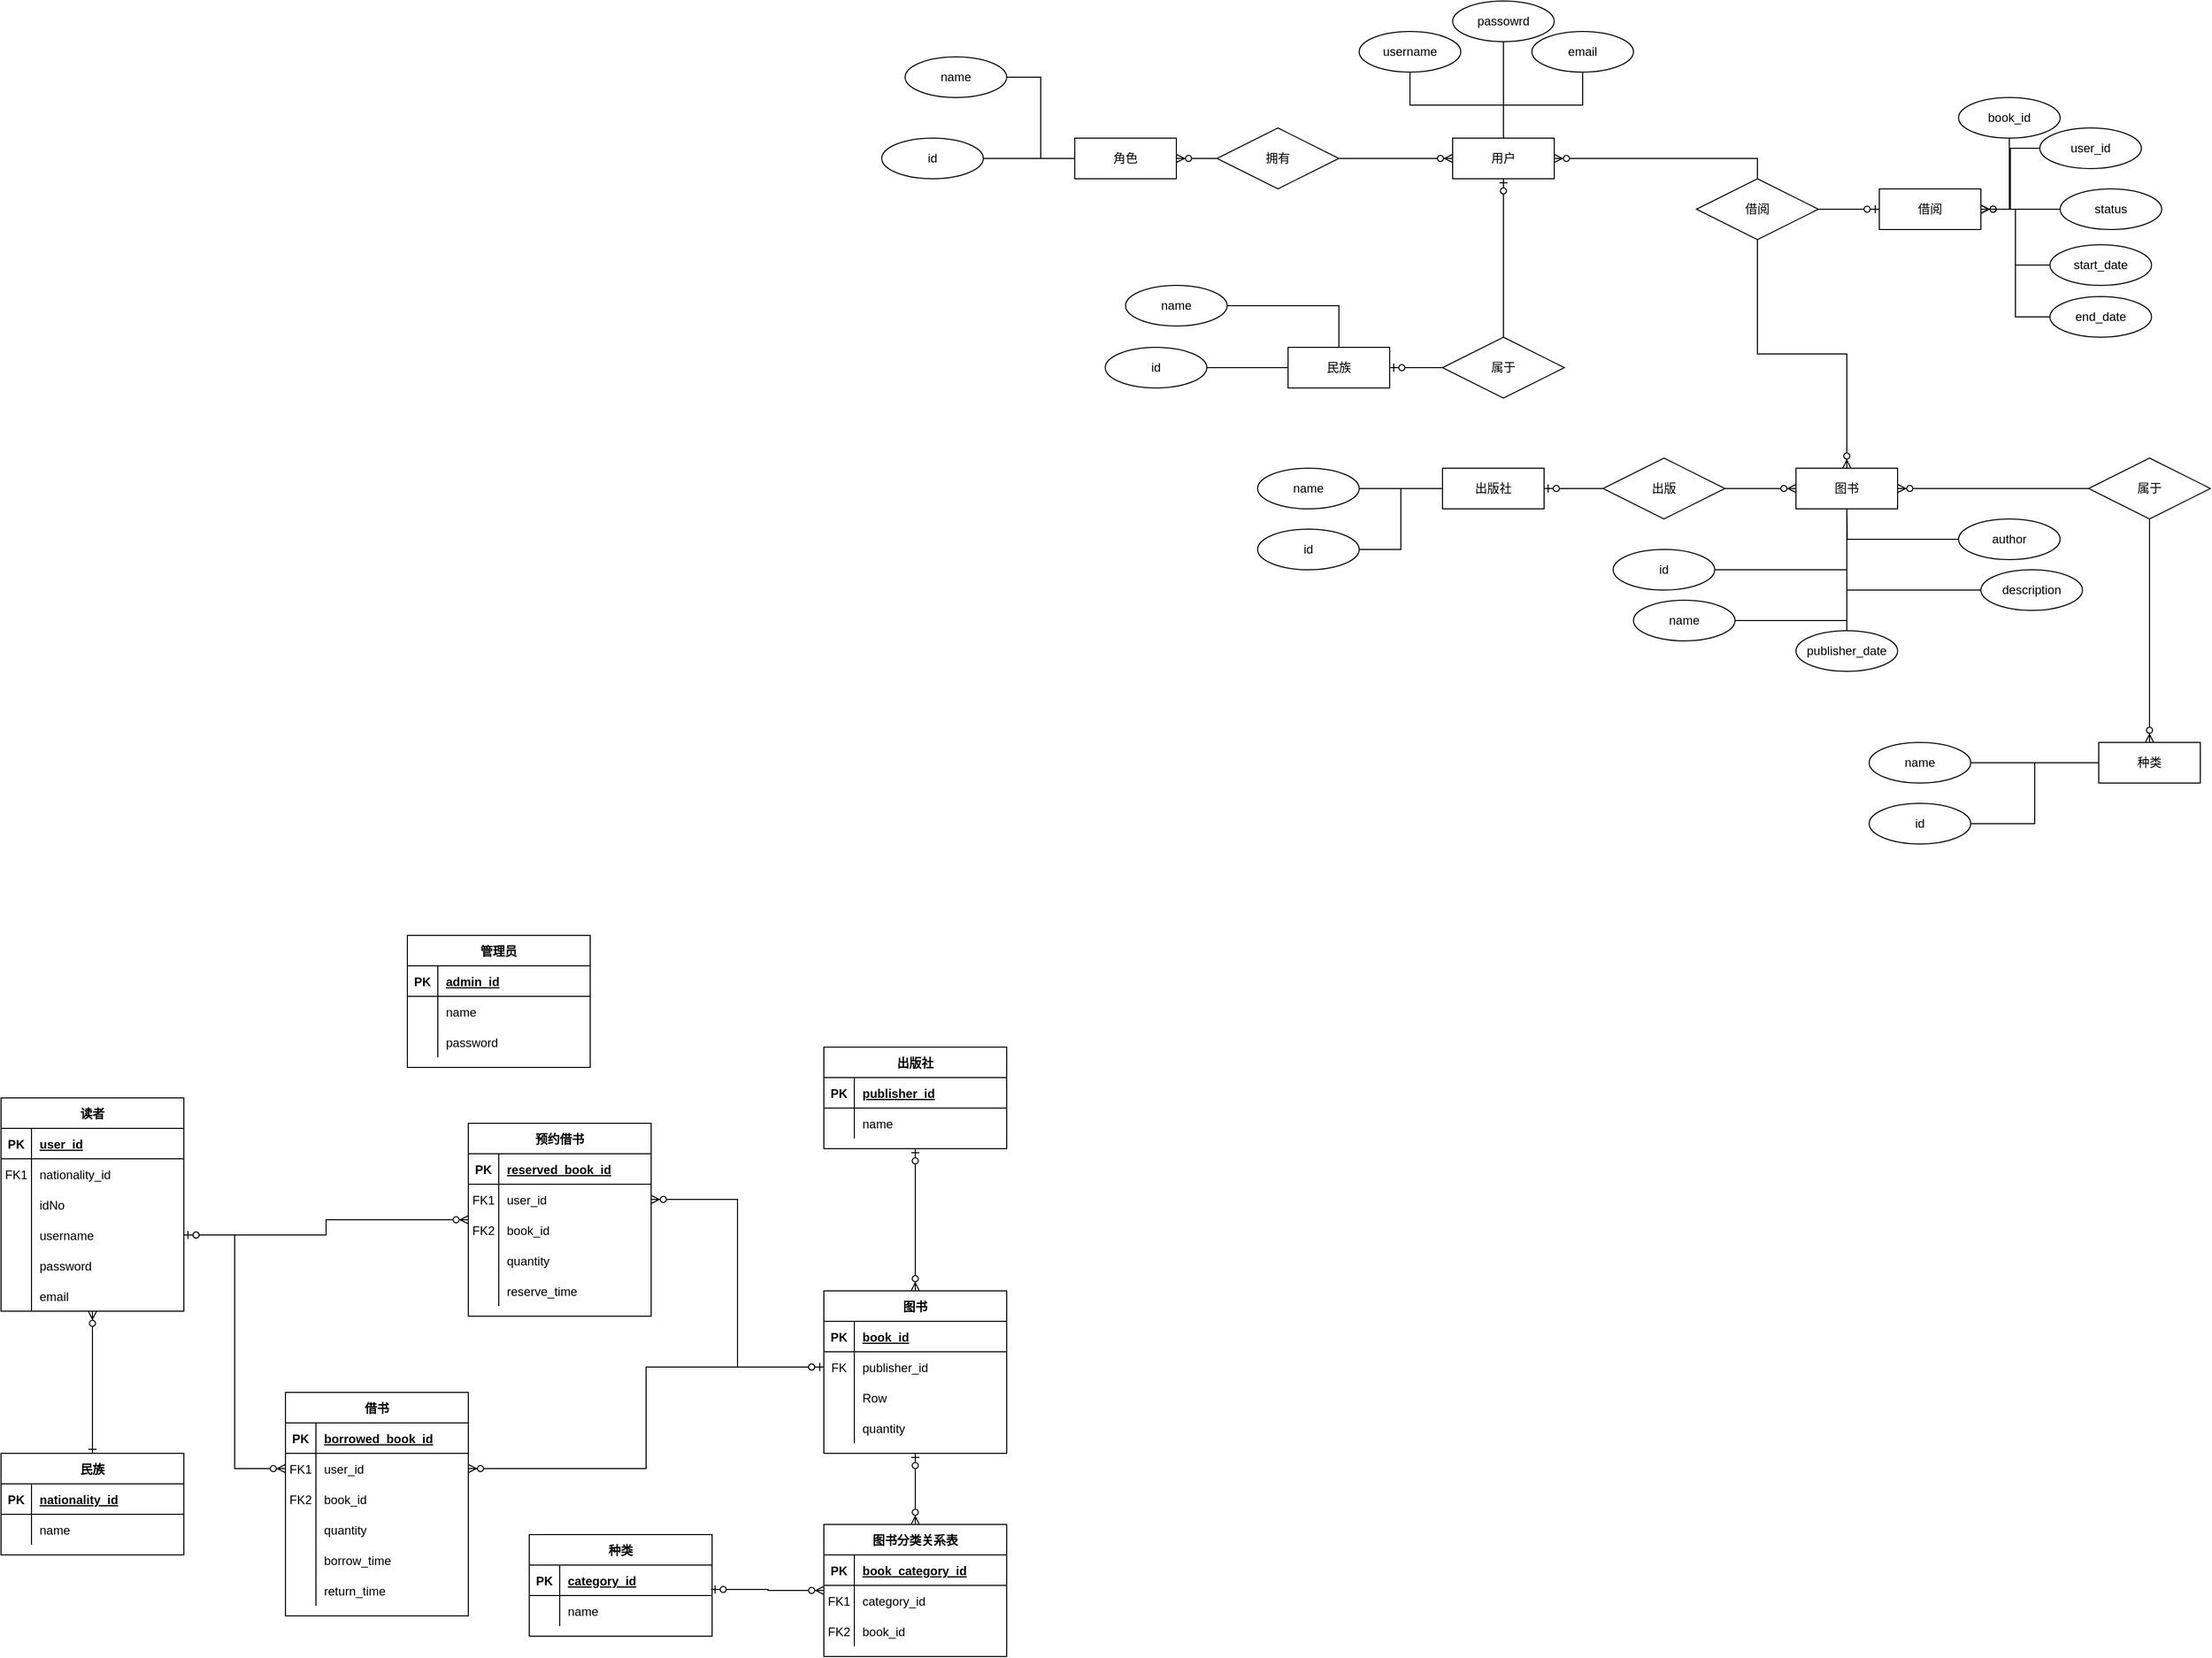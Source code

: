 <mxfile version="14.9.3" type="github"><diagram id="BUFYSSrHJ3DMUk3EVQ-w" name="Page-1"><mxGraphModel dx="660" dy="831" grid="1" gridSize="10" guides="1" tooltips="1" connect="1" arrows="1" fold="1" page="1" pageScale="1" pageWidth="827" pageHeight="1169" math="0" shadow="0"><root><mxCell id="0"/><mxCell id="1" parent="0"/><mxCell id="uN6GxeexvsDML4PrS3mx-37" value="图书" style="whiteSpace=wrap;html=1;align=center;" parent="1" vertex="1"><mxGeometry x="3340" y="1140" width="100" height="40" as="geometry"/></mxCell><mxCell id="uN6GxeexvsDML4PrS3mx-38" style="edgeStyle=orthogonalEdgeStyle;rounded=0;orthogonalLoop=1;jettySize=auto;html=1;entryX=1;entryY=0.5;entryDx=0;entryDy=0;startArrow=none;startFill=0;endArrow=ERzeroToMany;endFill=1;" parent="1" source="uN6GxeexvsDML4PrS3mx-46" target="uN6GxeexvsDML4PrS3mx-37" edge="1"><mxGeometry relative="1" as="geometry"/></mxCell><mxCell id="uN6GxeexvsDML4PrS3mx-39" value="种类" style="whiteSpace=wrap;html=1;align=center;" parent="1" vertex="1"><mxGeometry x="3638" y="1410" width="100" height="40" as="geometry"/></mxCell><mxCell id="uN6GxeexvsDML4PrS3mx-45" style="edgeStyle=orthogonalEdgeStyle;rounded=0;orthogonalLoop=1;jettySize=auto;html=1;startArrow=none;startFill=0;endArrow=ERzeroToMany;endFill=1;" parent="1" source="uN6GxeexvsDML4PrS3mx-46" target="uN6GxeexvsDML4PrS3mx-39" edge="1"><mxGeometry relative="1" as="geometry"/></mxCell><mxCell id="uN6GxeexvsDML4PrS3mx-46" value="属于" style="shape=rhombus;perimeter=rhombusPerimeter;whiteSpace=wrap;html=1;align=center;" parent="1" vertex="1"><mxGeometry x="3628" y="1130" width="120" height="60" as="geometry"/></mxCell><mxCell id="uN6GxeexvsDML4PrS3mx-47" value="管理员" style="shape=table;startSize=30;container=1;collapsible=1;childLayout=tableLayout;fixedRows=1;rowLines=0;fontStyle=1;align=center;resizeLast=1;" parent="1" vertex="1"><mxGeometry x="1973" y="1600" width="180" height="130" as="geometry"/></mxCell><mxCell id="uN6GxeexvsDML4PrS3mx-48" value="" style="shape=partialRectangle;collapsible=0;dropTarget=0;pointerEvents=0;fillColor=none;top=0;left=0;bottom=1;right=0;points=[[0,0.5],[1,0.5]];portConstraint=eastwest;" parent="uN6GxeexvsDML4PrS3mx-47" vertex="1"><mxGeometry y="30" width="180" height="30" as="geometry"/></mxCell><mxCell id="uN6GxeexvsDML4PrS3mx-49" value="PK" style="shape=partialRectangle;connectable=0;fillColor=none;top=0;left=0;bottom=0;right=0;fontStyle=1;overflow=hidden;" parent="uN6GxeexvsDML4PrS3mx-48" vertex="1"><mxGeometry width="30" height="30" as="geometry"/></mxCell><mxCell id="uN6GxeexvsDML4PrS3mx-50" value="admin_id" style="shape=partialRectangle;connectable=0;fillColor=none;top=0;left=0;bottom=0;right=0;align=left;spacingLeft=6;fontStyle=5;overflow=hidden;" parent="uN6GxeexvsDML4PrS3mx-48" vertex="1"><mxGeometry x="30" width="150" height="30" as="geometry"/></mxCell><mxCell id="uN6GxeexvsDML4PrS3mx-51" value="" style="shape=partialRectangle;collapsible=0;dropTarget=0;pointerEvents=0;fillColor=none;top=0;left=0;bottom=0;right=0;points=[[0,0.5],[1,0.5]];portConstraint=eastwest;" parent="uN6GxeexvsDML4PrS3mx-47" vertex="1"><mxGeometry y="60" width="180" height="30" as="geometry"/></mxCell><mxCell id="uN6GxeexvsDML4PrS3mx-52" value="" style="shape=partialRectangle;connectable=0;fillColor=none;top=0;left=0;bottom=0;right=0;editable=1;overflow=hidden;" parent="uN6GxeexvsDML4PrS3mx-51" vertex="1"><mxGeometry width="30" height="30" as="geometry"/></mxCell><mxCell id="uN6GxeexvsDML4PrS3mx-53" value="name" style="shape=partialRectangle;connectable=0;fillColor=none;top=0;left=0;bottom=0;right=0;align=left;spacingLeft=6;overflow=hidden;" parent="uN6GxeexvsDML4PrS3mx-51" vertex="1"><mxGeometry x="30" width="150" height="30" as="geometry"/></mxCell><mxCell id="uN6GxeexvsDML4PrS3mx-54" value="" style="shape=partialRectangle;collapsible=0;dropTarget=0;pointerEvents=0;fillColor=none;top=0;left=0;bottom=0;right=0;points=[[0,0.5],[1,0.5]];portConstraint=eastwest;" parent="uN6GxeexvsDML4PrS3mx-47" vertex="1"><mxGeometry y="90" width="180" height="30" as="geometry"/></mxCell><mxCell id="uN6GxeexvsDML4PrS3mx-55" value="" style="shape=partialRectangle;connectable=0;fillColor=none;top=0;left=0;bottom=0;right=0;editable=1;overflow=hidden;" parent="uN6GxeexvsDML4PrS3mx-54" vertex="1"><mxGeometry width="30" height="30" as="geometry"/></mxCell><mxCell id="uN6GxeexvsDML4PrS3mx-56" value="password" style="shape=partialRectangle;connectable=0;fillColor=none;top=0;left=0;bottom=0;right=0;align=left;spacingLeft=6;overflow=hidden;" parent="uN6GxeexvsDML4PrS3mx-54" vertex="1"><mxGeometry x="30" width="150" height="30" as="geometry"/></mxCell><mxCell id="uN6GxeexvsDML4PrS3mx-57" style="edgeStyle=orthogonalEdgeStyle;rounded=0;orthogonalLoop=1;jettySize=auto;html=1;startArrow=ERzeroToOne;startFill=1;endArrow=ERzeroToMany;endFill=1;" parent="1" source="uN6GxeexvsDML4PrS3mx-58" target="uN6GxeexvsDML4PrS3mx-107" edge="1"><mxGeometry relative="1" as="geometry"/></mxCell><mxCell id="uN6GxeexvsDML4PrS3mx-58" value="图书" style="shape=table;startSize=30;container=1;collapsible=1;childLayout=tableLayout;fixedRows=1;rowLines=0;fontStyle=1;align=center;resizeLast=1;" parent="1" vertex="1"><mxGeometry x="2383" y="1950" width="180" height="160" as="geometry"/></mxCell><mxCell id="uN6GxeexvsDML4PrS3mx-59" value="" style="shape=partialRectangle;collapsible=0;dropTarget=0;pointerEvents=0;fillColor=none;top=0;left=0;bottom=1;right=0;points=[[0,0.5],[1,0.5]];portConstraint=eastwest;" parent="uN6GxeexvsDML4PrS3mx-58" vertex="1"><mxGeometry y="30" width="180" height="30" as="geometry"/></mxCell><mxCell id="uN6GxeexvsDML4PrS3mx-60" value="PK" style="shape=partialRectangle;connectable=0;fillColor=none;top=0;left=0;bottom=0;right=0;fontStyle=1;overflow=hidden;" parent="uN6GxeexvsDML4PrS3mx-59" vertex="1"><mxGeometry width="30" height="30" as="geometry"/></mxCell><mxCell id="uN6GxeexvsDML4PrS3mx-61" value="book_id" style="shape=partialRectangle;connectable=0;fillColor=none;top=0;left=0;bottom=0;right=0;align=left;spacingLeft=6;fontStyle=5;overflow=hidden;" parent="uN6GxeexvsDML4PrS3mx-59" vertex="1"><mxGeometry x="30" width="150" height="30" as="geometry"/></mxCell><mxCell id="uN6GxeexvsDML4PrS3mx-62" value="" style="shape=partialRectangle;collapsible=0;dropTarget=0;pointerEvents=0;fillColor=none;top=0;left=0;bottom=0;right=0;points=[[0,0.5],[1,0.5]];portConstraint=eastwest;" parent="uN6GxeexvsDML4PrS3mx-58" vertex="1"><mxGeometry y="60" width="180" height="30" as="geometry"/></mxCell><mxCell id="uN6GxeexvsDML4PrS3mx-63" value="FK" style="shape=partialRectangle;connectable=0;fillColor=none;top=0;left=0;bottom=0;right=0;editable=1;overflow=hidden;" parent="uN6GxeexvsDML4PrS3mx-62" vertex="1"><mxGeometry width="30" height="30" as="geometry"/></mxCell><mxCell id="uN6GxeexvsDML4PrS3mx-64" value="publisher_id" style="shape=partialRectangle;connectable=0;fillColor=none;top=0;left=0;bottom=0;right=0;align=left;spacingLeft=6;overflow=hidden;" parent="uN6GxeexvsDML4PrS3mx-62" vertex="1"><mxGeometry x="30" width="150" height="30" as="geometry"/></mxCell><mxCell id="uN6GxeexvsDML4PrS3mx-65" value="" style="shape=partialRectangle;collapsible=0;dropTarget=0;pointerEvents=0;fillColor=none;top=0;left=0;bottom=0;right=0;points=[[0,0.5],[1,0.5]];portConstraint=eastwest;" parent="uN6GxeexvsDML4PrS3mx-58" vertex="1"><mxGeometry y="90" width="180" height="30" as="geometry"/></mxCell><mxCell id="uN6GxeexvsDML4PrS3mx-66" value="" style="shape=partialRectangle;connectable=0;fillColor=none;top=0;left=0;bottom=0;right=0;editable=1;overflow=hidden;" parent="uN6GxeexvsDML4PrS3mx-65" vertex="1"><mxGeometry width="30" height="30" as="geometry"/></mxCell><mxCell id="uN6GxeexvsDML4PrS3mx-67" value="Row" style="shape=partialRectangle;connectable=0;fillColor=none;top=0;left=0;bottom=0;right=0;align=left;spacingLeft=6;overflow=hidden;" parent="uN6GxeexvsDML4PrS3mx-65" vertex="1"><mxGeometry x="30" width="150" height="30" as="geometry"/></mxCell><mxCell id="uN6GxeexvsDML4PrS3mx-68" value="" style="shape=partialRectangle;collapsible=0;dropTarget=0;pointerEvents=0;fillColor=none;top=0;left=0;bottom=0;right=0;points=[[0,0.5],[1,0.5]];portConstraint=eastwest;" parent="uN6GxeexvsDML4PrS3mx-58" vertex="1"><mxGeometry y="120" width="180" height="30" as="geometry"/></mxCell><mxCell id="uN6GxeexvsDML4PrS3mx-69" value="" style="shape=partialRectangle;connectable=0;fillColor=none;top=0;left=0;bottom=0;right=0;editable=1;overflow=hidden;" parent="uN6GxeexvsDML4PrS3mx-68" vertex="1"><mxGeometry width="30" height="30" as="geometry"/></mxCell><mxCell id="uN6GxeexvsDML4PrS3mx-70" value="quantity" style="shape=partialRectangle;connectable=0;fillColor=none;top=0;left=0;bottom=0;right=0;align=left;spacingLeft=6;overflow=hidden;" parent="uN6GxeexvsDML4PrS3mx-68" vertex="1"><mxGeometry x="30" width="150" height="30" as="geometry"/></mxCell><mxCell id="uN6GxeexvsDML4PrS3mx-71" value="种类" style="shape=table;startSize=30;container=1;collapsible=1;childLayout=tableLayout;fixedRows=1;rowLines=0;fontStyle=1;align=center;resizeLast=1;" parent="1" vertex="1"><mxGeometry x="2093" y="2190" width="180" height="100" as="geometry"/></mxCell><mxCell id="uN6GxeexvsDML4PrS3mx-72" value="" style="shape=partialRectangle;collapsible=0;dropTarget=0;pointerEvents=0;fillColor=none;top=0;left=0;bottom=1;right=0;points=[[0,0.5],[1,0.5]];portConstraint=eastwest;" parent="uN6GxeexvsDML4PrS3mx-71" vertex="1"><mxGeometry y="30" width="180" height="30" as="geometry"/></mxCell><mxCell id="uN6GxeexvsDML4PrS3mx-73" value="PK" style="shape=partialRectangle;connectable=0;fillColor=none;top=0;left=0;bottom=0;right=0;fontStyle=1;overflow=hidden;" parent="uN6GxeexvsDML4PrS3mx-72" vertex="1"><mxGeometry width="30" height="30" as="geometry"/></mxCell><mxCell id="uN6GxeexvsDML4PrS3mx-74" value="category_id" style="shape=partialRectangle;connectable=0;fillColor=none;top=0;left=0;bottom=0;right=0;align=left;spacingLeft=6;fontStyle=5;overflow=hidden;" parent="uN6GxeexvsDML4PrS3mx-72" vertex="1"><mxGeometry x="30" width="150" height="30" as="geometry"/></mxCell><mxCell id="uN6GxeexvsDML4PrS3mx-75" value="" style="shape=partialRectangle;collapsible=0;dropTarget=0;pointerEvents=0;fillColor=none;top=0;left=0;bottom=0;right=0;points=[[0,0.5],[1,0.5]];portConstraint=eastwest;" parent="uN6GxeexvsDML4PrS3mx-71" vertex="1"><mxGeometry y="60" width="180" height="30" as="geometry"/></mxCell><mxCell id="uN6GxeexvsDML4PrS3mx-76" value="" style="shape=partialRectangle;connectable=0;fillColor=none;top=0;left=0;bottom=0;right=0;editable=1;overflow=hidden;" parent="uN6GxeexvsDML4PrS3mx-75" vertex="1"><mxGeometry width="30" height="30" as="geometry"/></mxCell><mxCell id="uN6GxeexvsDML4PrS3mx-77" value="name" style="shape=partialRectangle;connectable=0;fillColor=none;top=0;left=0;bottom=0;right=0;align=left;spacingLeft=6;overflow=hidden;" parent="uN6GxeexvsDML4PrS3mx-75" vertex="1"><mxGeometry x="30" width="150" height="30" as="geometry"/></mxCell><mxCell id="uN6GxeexvsDML4PrS3mx-78" value="民族" style="shape=table;startSize=30;container=1;collapsible=1;childLayout=tableLayout;fixedRows=1;rowLines=0;fontStyle=1;align=center;resizeLast=1;" parent="1" vertex="1"><mxGeometry x="1573" y="2110" width="180" height="100" as="geometry"/></mxCell><mxCell id="uN6GxeexvsDML4PrS3mx-79" value="" style="shape=partialRectangle;collapsible=0;dropTarget=0;pointerEvents=0;fillColor=none;top=0;left=0;bottom=1;right=0;points=[[0,0.5],[1,0.5]];portConstraint=eastwest;" parent="uN6GxeexvsDML4PrS3mx-78" vertex="1"><mxGeometry y="30" width="180" height="30" as="geometry"/></mxCell><mxCell id="uN6GxeexvsDML4PrS3mx-80" value="PK" style="shape=partialRectangle;connectable=0;fillColor=none;top=0;left=0;bottom=0;right=0;fontStyle=1;overflow=hidden;" parent="uN6GxeexvsDML4PrS3mx-79" vertex="1"><mxGeometry width="30" height="30" as="geometry"/></mxCell><mxCell id="uN6GxeexvsDML4PrS3mx-81" value="nationality_id" style="shape=partialRectangle;connectable=0;fillColor=none;top=0;left=0;bottom=0;right=0;align=left;spacingLeft=6;fontStyle=5;overflow=hidden;" parent="uN6GxeexvsDML4PrS3mx-79" vertex="1"><mxGeometry x="30" width="150" height="30" as="geometry"/></mxCell><mxCell id="uN6GxeexvsDML4PrS3mx-82" value="" style="shape=partialRectangle;collapsible=0;dropTarget=0;pointerEvents=0;fillColor=none;top=0;left=0;bottom=0;right=0;points=[[0,0.5],[1,0.5]];portConstraint=eastwest;" parent="uN6GxeexvsDML4PrS3mx-78" vertex="1"><mxGeometry y="60" width="180" height="30" as="geometry"/></mxCell><mxCell id="uN6GxeexvsDML4PrS3mx-83" value="" style="shape=partialRectangle;connectable=0;fillColor=none;top=0;left=0;bottom=0;right=0;editable=1;overflow=hidden;" parent="uN6GxeexvsDML4PrS3mx-82" vertex="1"><mxGeometry width="30" height="30" as="geometry"/></mxCell><mxCell id="uN6GxeexvsDML4PrS3mx-84" value="name" style="shape=partialRectangle;connectable=0;fillColor=none;top=0;left=0;bottom=0;right=0;align=left;spacingLeft=6;overflow=hidden;" parent="uN6GxeexvsDML4PrS3mx-82" vertex="1"><mxGeometry x="30" width="150" height="30" as="geometry"/></mxCell><mxCell id="uN6GxeexvsDML4PrS3mx-85" value="" style="group" parent="1" vertex="1" connectable="0"><mxGeometry x="1720" y="1960" width="280" height="240" as="geometry"/></mxCell><mxCell id="uN6GxeexvsDML4PrS3mx-86" value="读者" style="shape=table;startSize=30;container=1;collapsible=1;childLayout=tableLayout;fixedRows=1;rowLines=0;fontStyle=1;align=center;resizeLast=1;" parent="uN6GxeexvsDML4PrS3mx-85" vertex="1"><mxGeometry x="-147" y="-200" width="180" height="210" as="geometry"/></mxCell><mxCell id="uN6GxeexvsDML4PrS3mx-87" value="" style="shape=partialRectangle;collapsible=0;dropTarget=0;pointerEvents=0;fillColor=none;top=0;left=0;bottom=1;right=0;points=[[0,0.5],[1,0.5]];portConstraint=eastwest;" parent="uN6GxeexvsDML4PrS3mx-86" vertex="1"><mxGeometry y="30" width="180" height="30" as="geometry"/></mxCell><mxCell id="uN6GxeexvsDML4PrS3mx-88" value="PK" style="shape=partialRectangle;connectable=0;fillColor=none;top=0;left=0;bottom=0;right=0;fontStyle=1;overflow=hidden;" parent="uN6GxeexvsDML4PrS3mx-87" vertex="1"><mxGeometry width="30" height="30" as="geometry"/></mxCell><mxCell id="uN6GxeexvsDML4PrS3mx-89" value="user_id" style="shape=partialRectangle;connectable=0;fillColor=none;top=0;left=0;bottom=0;right=0;align=left;spacingLeft=6;fontStyle=5;overflow=hidden;" parent="uN6GxeexvsDML4PrS3mx-87" vertex="1"><mxGeometry x="30" width="150" height="30" as="geometry"/></mxCell><mxCell id="uN6GxeexvsDML4PrS3mx-90" value="" style="shape=partialRectangle;collapsible=0;dropTarget=0;pointerEvents=0;fillColor=none;top=0;left=0;bottom=0;right=0;points=[[0,0.5],[1,0.5]];portConstraint=eastwest;" parent="uN6GxeexvsDML4PrS3mx-86" vertex="1"><mxGeometry y="60" width="180" height="30" as="geometry"/></mxCell><mxCell id="uN6GxeexvsDML4PrS3mx-91" value="FK1" style="shape=partialRectangle;connectable=0;fillColor=none;top=0;left=0;bottom=0;right=0;editable=1;overflow=hidden;" parent="uN6GxeexvsDML4PrS3mx-90" vertex="1"><mxGeometry width="30" height="30" as="geometry"/></mxCell><mxCell id="uN6GxeexvsDML4PrS3mx-92" value="nationality_id" style="shape=partialRectangle;connectable=0;fillColor=none;top=0;left=0;bottom=0;right=0;align=left;spacingLeft=6;overflow=hidden;" parent="uN6GxeexvsDML4PrS3mx-90" vertex="1"><mxGeometry x="30" width="150" height="30" as="geometry"/></mxCell><mxCell id="uN6GxeexvsDML4PrS3mx-93" value="" style="shape=partialRectangle;collapsible=0;dropTarget=0;pointerEvents=0;fillColor=none;top=0;left=0;bottom=0;right=0;points=[[0,0.5],[1,0.5]];portConstraint=eastwest;" parent="uN6GxeexvsDML4PrS3mx-86" vertex="1"><mxGeometry y="90" width="180" height="30" as="geometry"/></mxCell><mxCell id="uN6GxeexvsDML4PrS3mx-94" value="" style="shape=partialRectangle;connectable=0;fillColor=none;top=0;left=0;bottom=0;right=0;editable=1;overflow=hidden;" parent="uN6GxeexvsDML4PrS3mx-93" vertex="1"><mxGeometry width="30" height="30" as="geometry"/></mxCell><mxCell id="uN6GxeexvsDML4PrS3mx-95" value="idNo" style="shape=partialRectangle;connectable=0;fillColor=none;top=0;left=0;bottom=0;right=0;align=left;spacingLeft=6;overflow=hidden;" parent="uN6GxeexvsDML4PrS3mx-93" vertex="1"><mxGeometry x="30" width="150" height="30" as="geometry"/></mxCell><mxCell id="uN6GxeexvsDML4PrS3mx-96" value="" style="shape=partialRectangle;collapsible=0;dropTarget=0;pointerEvents=0;fillColor=none;top=0;left=0;bottom=0;right=0;points=[[0,0.5],[1,0.5]];portConstraint=eastwest;" parent="uN6GxeexvsDML4PrS3mx-86" vertex="1"><mxGeometry y="120" width="180" height="30" as="geometry"/></mxCell><mxCell id="uN6GxeexvsDML4PrS3mx-97" value="" style="shape=partialRectangle;connectable=0;fillColor=none;top=0;left=0;bottom=0;right=0;editable=1;overflow=hidden;" parent="uN6GxeexvsDML4PrS3mx-96" vertex="1"><mxGeometry width="30" height="30" as="geometry"/></mxCell><mxCell id="uN6GxeexvsDML4PrS3mx-98" value="username" style="shape=partialRectangle;connectable=0;fillColor=none;top=0;left=0;bottom=0;right=0;align=left;spacingLeft=6;overflow=hidden;" parent="uN6GxeexvsDML4PrS3mx-96" vertex="1"><mxGeometry x="30" width="150" height="30" as="geometry"/></mxCell><mxCell id="uN6GxeexvsDML4PrS3mx-99" value="" style="shape=partialRectangle;collapsible=0;dropTarget=0;pointerEvents=0;fillColor=none;top=0;left=0;bottom=0;right=0;points=[[0,0.5],[1,0.5]];portConstraint=eastwest;" parent="uN6GxeexvsDML4PrS3mx-86" vertex="1"><mxGeometry y="150" width="180" height="30" as="geometry"/></mxCell><mxCell id="uN6GxeexvsDML4PrS3mx-100" value="" style="shape=partialRectangle;connectable=0;fillColor=none;top=0;left=0;bottom=0;right=0;editable=1;overflow=hidden;" parent="uN6GxeexvsDML4PrS3mx-99" vertex="1"><mxGeometry width="30" height="30" as="geometry"/></mxCell><mxCell id="uN6GxeexvsDML4PrS3mx-101" value="password" style="shape=partialRectangle;connectable=0;fillColor=none;top=0;left=0;bottom=0;right=0;align=left;spacingLeft=6;overflow=hidden;" parent="uN6GxeexvsDML4PrS3mx-99" vertex="1"><mxGeometry x="30" width="150" height="30" as="geometry"/></mxCell><mxCell id="uN6GxeexvsDML4PrS3mx-102" value="" style="shape=partialRectangle;collapsible=0;dropTarget=0;pointerEvents=0;fillColor=none;top=0;left=0;bottom=0;right=0;points=[[0,0.5],[1,0.5]];portConstraint=eastwest;" parent="uN6GxeexvsDML4PrS3mx-86" vertex="1"><mxGeometry y="180" width="180" height="30" as="geometry"/></mxCell><mxCell id="uN6GxeexvsDML4PrS3mx-103" value="" style="shape=partialRectangle;connectable=0;fillColor=none;top=0;left=0;bottom=0;right=0;editable=1;overflow=hidden;" parent="uN6GxeexvsDML4PrS3mx-102" vertex="1"><mxGeometry width="30" height="30" as="geometry"/></mxCell><mxCell id="uN6GxeexvsDML4PrS3mx-104" value="email" style="shape=partialRectangle;connectable=0;fillColor=none;top=0;left=0;bottom=0;right=0;align=left;spacingLeft=6;overflow=hidden;" parent="uN6GxeexvsDML4PrS3mx-102" vertex="1"><mxGeometry x="30" width="150" height="30" as="geometry"/></mxCell><mxCell id="uN6GxeexvsDML4PrS3mx-105" style="edgeStyle=orthogonalEdgeStyle;rounded=0;orthogonalLoop=1;jettySize=auto;html=1;entryX=0.5;entryY=0;entryDx=0;entryDy=0;startArrow=ERzeroToMany;startFill=1;endArrow=ERone;endFill=0;" parent="1" source="uN6GxeexvsDML4PrS3mx-86" target="uN6GxeexvsDML4PrS3mx-78" edge="1"><mxGeometry relative="1" as="geometry"/></mxCell><mxCell id="uN6GxeexvsDML4PrS3mx-106" style="edgeStyle=orthogonalEdgeStyle;rounded=0;orthogonalLoop=1;jettySize=auto;html=1;entryX=0.994;entryY=0.8;entryDx=0;entryDy=0;entryPerimeter=0;startArrow=ERzeroToMany;startFill=1;endArrow=ERzeroToOne;endFill=1;" parent="1" source="uN6GxeexvsDML4PrS3mx-107" target="uN6GxeexvsDML4PrS3mx-72" edge="1"><mxGeometry relative="1" as="geometry"><mxPoint x="1985.08" y="2257.99" as="targetPoint"/></mxGeometry></mxCell><mxCell id="uN6GxeexvsDML4PrS3mx-107" value="图书分类关系表" style="shape=table;startSize=30;container=1;collapsible=1;childLayout=tableLayout;fixedRows=1;rowLines=0;fontStyle=1;align=center;resizeLast=1;" parent="1" vertex="1"><mxGeometry x="2383" y="2180" width="180" height="130" as="geometry"/></mxCell><mxCell id="uN6GxeexvsDML4PrS3mx-108" value="" style="shape=partialRectangle;collapsible=0;dropTarget=0;pointerEvents=0;fillColor=none;top=0;left=0;bottom=1;right=0;points=[[0,0.5],[1,0.5]];portConstraint=eastwest;" parent="uN6GxeexvsDML4PrS3mx-107" vertex="1"><mxGeometry y="30" width="180" height="30" as="geometry"/></mxCell><mxCell id="uN6GxeexvsDML4PrS3mx-109" value="PK" style="shape=partialRectangle;connectable=0;fillColor=none;top=0;left=0;bottom=0;right=0;fontStyle=1;overflow=hidden;" parent="uN6GxeexvsDML4PrS3mx-108" vertex="1"><mxGeometry width="30" height="30" as="geometry"/></mxCell><mxCell id="uN6GxeexvsDML4PrS3mx-110" value="book_category_id" style="shape=partialRectangle;connectable=0;fillColor=none;top=0;left=0;bottom=0;right=0;align=left;spacingLeft=6;fontStyle=5;overflow=hidden;" parent="uN6GxeexvsDML4PrS3mx-108" vertex="1"><mxGeometry x="30" width="150" height="30" as="geometry"/></mxCell><mxCell id="uN6GxeexvsDML4PrS3mx-111" value="" style="shape=partialRectangle;collapsible=0;dropTarget=0;pointerEvents=0;fillColor=none;top=0;left=0;bottom=0;right=0;points=[[0,0.5],[1,0.5]];portConstraint=eastwest;" parent="uN6GxeexvsDML4PrS3mx-107" vertex="1"><mxGeometry y="60" width="180" height="30" as="geometry"/></mxCell><mxCell id="uN6GxeexvsDML4PrS3mx-112" value="FK1" style="shape=partialRectangle;connectable=0;fillColor=none;top=0;left=0;bottom=0;right=0;editable=1;overflow=hidden;" parent="uN6GxeexvsDML4PrS3mx-111" vertex="1"><mxGeometry width="30" height="30" as="geometry"/></mxCell><mxCell id="uN6GxeexvsDML4PrS3mx-113" value="category_id" style="shape=partialRectangle;connectable=0;fillColor=none;top=0;left=0;bottom=0;right=0;align=left;spacingLeft=6;overflow=hidden;" parent="uN6GxeexvsDML4PrS3mx-111" vertex="1"><mxGeometry x="30" width="150" height="30" as="geometry"/></mxCell><mxCell id="uN6GxeexvsDML4PrS3mx-114" value="" style="shape=partialRectangle;collapsible=0;dropTarget=0;pointerEvents=0;fillColor=none;top=0;left=0;bottom=0;right=0;points=[[0,0.5],[1,0.5]];portConstraint=eastwest;" parent="uN6GxeexvsDML4PrS3mx-107" vertex="1"><mxGeometry y="90" width="180" height="30" as="geometry"/></mxCell><mxCell id="uN6GxeexvsDML4PrS3mx-115" value="FK2" style="shape=partialRectangle;connectable=0;fillColor=none;top=0;left=0;bottom=0;right=0;editable=1;overflow=hidden;" parent="uN6GxeexvsDML4PrS3mx-114" vertex="1"><mxGeometry width="30" height="30" as="geometry"/></mxCell><mxCell id="uN6GxeexvsDML4PrS3mx-116" value="book_id" style="shape=partialRectangle;connectable=0;fillColor=none;top=0;left=0;bottom=0;right=0;align=left;spacingLeft=6;overflow=hidden;" parent="uN6GxeexvsDML4PrS3mx-114" vertex="1"><mxGeometry x="30" width="150" height="30" as="geometry"/></mxCell><mxCell id="uN6GxeexvsDML4PrS3mx-117" style="edgeStyle=orthogonalEdgeStyle;rounded=0;orthogonalLoop=1;jettySize=auto;html=1;startArrow=ERzeroToOne;startFill=1;endArrow=ERzeroToMany;endFill=1;" parent="1" source="uN6GxeexvsDML4PrS3mx-118" target="uN6GxeexvsDML4PrS3mx-58" edge="1"><mxGeometry relative="1" as="geometry"/></mxCell><mxCell id="uN6GxeexvsDML4PrS3mx-118" value="出版社" style="shape=table;startSize=30;container=1;collapsible=1;childLayout=tableLayout;fixedRows=1;rowLines=0;fontStyle=1;align=center;resizeLast=1;" parent="1" vertex="1"><mxGeometry x="2383" y="1710" width="180" height="100" as="geometry"/></mxCell><mxCell id="uN6GxeexvsDML4PrS3mx-119" value="" style="shape=partialRectangle;collapsible=0;dropTarget=0;pointerEvents=0;fillColor=none;top=0;left=0;bottom=1;right=0;points=[[0,0.5],[1,0.5]];portConstraint=eastwest;" parent="uN6GxeexvsDML4PrS3mx-118" vertex="1"><mxGeometry y="30" width="180" height="30" as="geometry"/></mxCell><mxCell id="uN6GxeexvsDML4PrS3mx-120" value="PK" style="shape=partialRectangle;connectable=0;fillColor=none;top=0;left=0;bottom=0;right=0;fontStyle=1;overflow=hidden;" parent="uN6GxeexvsDML4PrS3mx-119" vertex="1"><mxGeometry width="30" height="30" as="geometry"/></mxCell><mxCell id="uN6GxeexvsDML4PrS3mx-121" value="publisher_id" style="shape=partialRectangle;connectable=0;fillColor=none;top=0;left=0;bottom=0;right=0;align=left;spacingLeft=6;fontStyle=5;overflow=hidden;" parent="uN6GxeexvsDML4PrS3mx-119" vertex="1"><mxGeometry x="30" width="150" height="30" as="geometry"/></mxCell><mxCell id="uN6GxeexvsDML4PrS3mx-122" value="" style="shape=partialRectangle;collapsible=0;dropTarget=0;pointerEvents=0;fillColor=none;top=0;left=0;bottom=0;right=0;points=[[0,0.5],[1,0.5]];portConstraint=eastwest;" parent="uN6GxeexvsDML4PrS3mx-118" vertex="1"><mxGeometry y="60" width="180" height="30" as="geometry"/></mxCell><mxCell id="uN6GxeexvsDML4PrS3mx-123" value="" style="shape=partialRectangle;connectable=0;fillColor=none;top=0;left=0;bottom=0;right=0;editable=1;overflow=hidden;" parent="uN6GxeexvsDML4PrS3mx-122" vertex="1"><mxGeometry width="30" height="30" as="geometry"/></mxCell><mxCell id="uN6GxeexvsDML4PrS3mx-124" value="name" style="shape=partialRectangle;connectable=0;fillColor=none;top=0;left=0;bottom=0;right=0;align=left;spacingLeft=6;overflow=hidden;" parent="uN6GxeexvsDML4PrS3mx-122" vertex="1"><mxGeometry x="30" width="150" height="30" as="geometry"/></mxCell><mxCell id="uN6GxeexvsDML4PrS3mx-125" value="借书" style="shape=table;startSize=30;container=1;collapsible=1;childLayout=tableLayout;fixedRows=1;rowLines=0;fontStyle=1;align=center;resizeLast=1;" parent="1" vertex="1"><mxGeometry x="1853" y="2050" width="180" height="220" as="geometry"/></mxCell><mxCell id="uN6GxeexvsDML4PrS3mx-126" value="" style="shape=partialRectangle;collapsible=0;dropTarget=0;pointerEvents=0;fillColor=none;top=0;left=0;bottom=1;right=0;points=[[0,0.5],[1,0.5]];portConstraint=eastwest;" parent="uN6GxeexvsDML4PrS3mx-125" vertex="1"><mxGeometry y="30" width="180" height="30" as="geometry"/></mxCell><mxCell id="uN6GxeexvsDML4PrS3mx-127" value="PK" style="shape=partialRectangle;connectable=0;fillColor=none;top=0;left=0;bottom=0;right=0;fontStyle=1;overflow=hidden;" parent="uN6GxeexvsDML4PrS3mx-126" vertex="1"><mxGeometry width="30" height="30" as="geometry"/></mxCell><mxCell id="uN6GxeexvsDML4PrS3mx-128" value="borrowed_book_id" style="shape=partialRectangle;connectable=0;fillColor=none;top=0;left=0;bottom=0;right=0;align=left;spacingLeft=6;fontStyle=5;overflow=hidden;" parent="uN6GxeexvsDML4PrS3mx-126" vertex="1"><mxGeometry x="30" width="150" height="30" as="geometry"/></mxCell><mxCell id="uN6GxeexvsDML4PrS3mx-129" value="" style="shape=partialRectangle;collapsible=0;dropTarget=0;pointerEvents=0;fillColor=none;top=0;left=0;bottom=0;right=0;points=[[0,0.5],[1,0.5]];portConstraint=eastwest;" parent="uN6GxeexvsDML4PrS3mx-125" vertex="1"><mxGeometry y="60" width="180" height="30" as="geometry"/></mxCell><mxCell id="uN6GxeexvsDML4PrS3mx-130" value="FK1" style="shape=partialRectangle;connectable=0;fillColor=none;top=0;left=0;bottom=0;right=0;editable=1;overflow=hidden;" parent="uN6GxeexvsDML4PrS3mx-129" vertex="1"><mxGeometry width="30" height="30" as="geometry"/></mxCell><mxCell id="uN6GxeexvsDML4PrS3mx-131" value="user_id" style="shape=partialRectangle;connectable=0;fillColor=none;top=0;left=0;bottom=0;right=0;align=left;spacingLeft=6;overflow=hidden;" parent="uN6GxeexvsDML4PrS3mx-129" vertex="1"><mxGeometry x="30" width="150" height="30" as="geometry"/></mxCell><mxCell id="uN6GxeexvsDML4PrS3mx-132" value="" style="shape=partialRectangle;collapsible=0;dropTarget=0;pointerEvents=0;fillColor=none;top=0;left=0;bottom=0;right=0;points=[[0,0.5],[1,0.5]];portConstraint=eastwest;" parent="uN6GxeexvsDML4PrS3mx-125" vertex="1"><mxGeometry y="90" width="180" height="30" as="geometry"/></mxCell><mxCell id="uN6GxeexvsDML4PrS3mx-133" value="FK2" style="shape=partialRectangle;connectable=0;fillColor=none;top=0;left=0;bottom=0;right=0;editable=1;overflow=hidden;" parent="uN6GxeexvsDML4PrS3mx-132" vertex="1"><mxGeometry width="30" height="30" as="geometry"/></mxCell><mxCell id="uN6GxeexvsDML4PrS3mx-134" value="book_id" style="shape=partialRectangle;connectable=0;fillColor=none;top=0;left=0;bottom=0;right=0;align=left;spacingLeft=6;overflow=hidden;" parent="uN6GxeexvsDML4PrS3mx-132" vertex="1"><mxGeometry x="30" width="150" height="30" as="geometry"/></mxCell><mxCell id="uN6GxeexvsDML4PrS3mx-135" value="" style="shape=partialRectangle;collapsible=0;dropTarget=0;pointerEvents=0;fillColor=none;top=0;left=0;bottom=0;right=0;points=[[0,0.5],[1,0.5]];portConstraint=eastwest;" parent="uN6GxeexvsDML4PrS3mx-125" vertex="1"><mxGeometry y="120" width="180" height="30" as="geometry"/></mxCell><mxCell id="uN6GxeexvsDML4PrS3mx-136" value="" style="shape=partialRectangle;connectable=0;fillColor=none;top=0;left=0;bottom=0;right=0;editable=1;overflow=hidden;" parent="uN6GxeexvsDML4PrS3mx-135" vertex="1"><mxGeometry width="30" height="30" as="geometry"/></mxCell><mxCell id="uN6GxeexvsDML4PrS3mx-137" value="quantity" style="shape=partialRectangle;connectable=0;fillColor=none;top=0;left=0;bottom=0;right=0;align=left;spacingLeft=6;overflow=hidden;" parent="uN6GxeexvsDML4PrS3mx-135" vertex="1"><mxGeometry x="30" width="150" height="30" as="geometry"/></mxCell><mxCell id="uN6GxeexvsDML4PrS3mx-138" value="" style="shape=partialRectangle;collapsible=0;dropTarget=0;pointerEvents=0;fillColor=none;top=0;left=0;bottom=0;right=0;points=[[0,0.5],[1,0.5]];portConstraint=eastwest;" parent="uN6GxeexvsDML4PrS3mx-125" vertex="1"><mxGeometry y="150" width="180" height="30" as="geometry"/></mxCell><mxCell id="uN6GxeexvsDML4PrS3mx-139" value="" style="shape=partialRectangle;connectable=0;fillColor=none;top=0;left=0;bottom=0;right=0;editable=1;overflow=hidden;" parent="uN6GxeexvsDML4PrS3mx-138" vertex="1"><mxGeometry width="30" height="30" as="geometry"/></mxCell><mxCell id="uN6GxeexvsDML4PrS3mx-140" value="borrow_time" style="shape=partialRectangle;connectable=0;fillColor=none;top=0;left=0;bottom=0;right=0;align=left;spacingLeft=6;overflow=hidden;" parent="uN6GxeexvsDML4PrS3mx-138" vertex="1"><mxGeometry x="30" width="150" height="30" as="geometry"/></mxCell><mxCell id="uN6GxeexvsDML4PrS3mx-141" value="" style="shape=partialRectangle;collapsible=0;dropTarget=0;pointerEvents=0;fillColor=none;top=0;left=0;bottom=0;right=0;points=[[0,0.5],[1,0.5]];portConstraint=eastwest;" parent="uN6GxeexvsDML4PrS3mx-125" vertex="1"><mxGeometry y="180" width="180" height="30" as="geometry"/></mxCell><mxCell id="uN6GxeexvsDML4PrS3mx-142" value="" style="shape=partialRectangle;connectable=0;fillColor=none;top=0;left=0;bottom=0;right=0;editable=1;overflow=hidden;" parent="uN6GxeexvsDML4PrS3mx-141" vertex="1"><mxGeometry width="30" height="30" as="geometry"/></mxCell><mxCell id="uN6GxeexvsDML4PrS3mx-143" value="return_time" style="shape=partialRectangle;connectable=0;fillColor=none;top=0;left=0;bottom=0;right=0;align=left;spacingLeft=6;overflow=hidden;" parent="uN6GxeexvsDML4PrS3mx-141" vertex="1"><mxGeometry x="30" width="150" height="30" as="geometry"/></mxCell><mxCell id="uN6GxeexvsDML4PrS3mx-144" style="edgeStyle=orthogonalEdgeStyle;rounded=0;orthogonalLoop=1;jettySize=auto;html=1;startArrow=ERzeroToMany;startFill=1;endArrow=ERzeroToOne;endFill=1;" parent="1" source="uN6GxeexvsDML4PrS3mx-145" target="uN6GxeexvsDML4PrS3mx-96" edge="1"><mxGeometry relative="1" as="geometry"/></mxCell><mxCell id="uN6GxeexvsDML4PrS3mx-145" value="预约借书" style="shape=table;startSize=30;container=1;collapsible=1;childLayout=tableLayout;fixedRows=1;rowLines=0;fontStyle=1;align=center;resizeLast=1;" parent="1" vertex="1"><mxGeometry x="2033" y="1785" width="180" height="190" as="geometry"/></mxCell><mxCell id="uN6GxeexvsDML4PrS3mx-146" value="" style="shape=partialRectangle;collapsible=0;dropTarget=0;pointerEvents=0;fillColor=none;top=0;left=0;bottom=1;right=0;points=[[0,0.5],[1,0.5]];portConstraint=eastwest;" parent="uN6GxeexvsDML4PrS3mx-145" vertex="1"><mxGeometry y="30" width="180" height="30" as="geometry"/></mxCell><mxCell id="uN6GxeexvsDML4PrS3mx-147" value="PK" style="shape=partialRectangle;connectable=0;fillColor=none;top=0;left=0;bottom=0;right=0;fontStyle=1;overflow=hidden;" parent="uN6GxeexvsDML4PrS3mx-146" vertex="1"><mxGeometry width="30" height="30" as="geometry"/></mxCell><mxCell id="uN6GxeexvsDML4PrS3mx-148" value="reserved_book_id" style="shape=partialRectangle;connectable=0;fillColor=none;top=0;left=0;bottom=0;right=0;align=left;spacingLeft=6;fontStyle=5;overflow=hidden;" parent="uN6GxeexvsDML4PrS3mx-146" vertex="1"><mxGeometry x="30" width="150" height="30" as="geometry"/></mxCell><mxCell id="uN6GxeexvsDML4PrS3mx-149" value="" style="shape=partialRectangle;collapsible=0;dropTarget=0;pointerEvents=0;fillColor=none;top=0;left=0;bottom=0;right=0;points=[[0,0.5],[1,0.5]];portConstraint=eastwest;" parent="uN6GxeexvsDML4PrS3mx-145" vertex="1"><mxGeometry y="60" width="180" height="30" as="geometry"/></mxCell><mxCell id="uN6GxeexvsDML4PrS3mx-150" value="FK1" style="shape=partialRectangle;connectable=0;fillColor=none;top=0;left=0;bottom=0;right=0;editable=1;overflow=hidden;" parent="uN6GxeexvsDML4PrS3mx-149" vertex="1"><mxGeometry width="30" height="30" as="geometry"/></mxCell><mxCell id="uN6GxeexvsDML4PrS3mx-151" value="user_id" style="shape=partialRectangle;connectable=0;fillColor=none;top=0;left=0;bottom=0;right=0;align=left;spacingLeft=6;overflow=hidden;" parent="uN6GxeexvsDML4PrS3mx-149" vertex="1"><mxGeometry x="30" width="150" height="30" as="geometry"/></mxCell><mxCell id="uN6GxeexvsDML4PrS3mx-152" value="" style="shape=partialRectangle;collapsible=0;dropTarget=0;pointerEvents=0;fillColor=none;top=0;left=0;bottom=0;right=0;points=[[0,0.5],[1,0.5]];portConstraint=eastwest;" parent="uN6GxeexvsDML4PrS3mx-145" vertex="1"><mxGeometry y="90" width="180" height="30" as="geometry"/></mxCell><mxCell id="uN6GxeexvsDML4PrS3mx-153" value="FK2" style="shape=partialRectangle;connectable=0;fillColor=none;top=0;left=0;bottom=0;right=0;editable=1;overflow=hidden;" parent="uN6GxeexvsDML4PrS3mx-152" vertex="1"><mxGeometry width="30" height="30" as="geometry"/></mxCell><mxCell id="uN6GxeexvsDML4PrS3mx-154" value="book_id" style="shape=partialRectangle;connectable=0;fillColor=none;top=0;left=0;bottom=0;right=0;align=left;spacingLeft=6;overflow=hidden;" parent="uN6GxeexvsDML4PrS3mx-152" vertex="1"><mxGeometry x="30" width="150" height="30" as="geometry"/></mxCell><mxCell id="uN6GxeexvsDML4PrS3mx-155" value="" style="shape=partialRectangle;collapsible=0;dropTarget=0;pointerEvents=0;fillColor=none;top=0;left=0;bottom=0;right=0;points=[[0,0.5],[1,0.5]];portConstraint=eastwest;" parent="uN6GxeexvsDML4PrS3mx-145" vertex="1"><mxGeometry y="120" width="180" height="30" as="geometry"/></mxCell><mxCell id="uN6GxeexvsDML4PrS3mx-156" value="" style="shape=partialRectangle;connectable=0;fillColor=none;top=0;left=0;bottom=0;right=0;editable=1;overflow=hidden;" parent="uN6GxeexvsDML4PrS3mx-155" vertex="1"><mxGeometry width="30" height="30" as="geometry"/></mxCell><mxCell id="uN6GxeexvsDML4PrS3mx-157" value="quantity" style="shape=partialRectangle;connectable=0;fillColor=none;top=0;left=0;bottom=0;right=0;align=left;spacingLeft=6;overflow=hidden;" parent="uN6GxeexvsDML4PrS3mx-155" vertex="1"><mxGeometry x="30" width="150" height="30" as="geometry"/></mxCell><mxCell id="uN6GxeexvsDML4PrS3mx-158" value="" style="shape=partialRectangle;collapsible=0;dropTarget=0;pointerEvents=0;fillColor=none;top=0;left=0;bottom=0;right=0;points=[[0,0.5],[1,0.5]];portConstraint=eastwest;" parent="uN6GxeexvsDML4PrS3mx-145" vertex="1"><mxGeometry y="150" width="180" height="30" as="geometry"/></mxCell><mxCell id="uN6GxeexvsDML4PrS3mx-159" value="" style="shape=partialRectangle;connectable=0;fillColor=none;top=0;left=0;bottom=0;right=0;editable=1;overflow=hidden;" parent="uN6GxeexvsDML4PrS3mx-158" vertex="1"><mxGeometry width="30" height="30" as="geometry"/></mxCell><mxCell id="uN6GxeexvsDML4PrS3mx-160" value="reserve_time" style="shape=partialRectangle;connectable=0;fillColor=none;top=0;left=0;bottom=0;right=0;align=left;spacingLeft=6;overflow=hidden;" parent="uN6GxeexvsDML4PrS3mx-158" vertex="1"><mxGeometry x="30" width="150" height="30" as="geometry"/></mxCell><mxCell id="uN6GxeexvsDML4PrS3mx-161" style="edgeStyle=orthogonalEdgeStyle;rounded=0;orthogonalLoop=1;jettySize=auto;html=1;entryX=0;entryY=0.5;entryDx=0;entryDy=0;startArrow=ERzeroToOne;startFill=1;endArrow=ERzeroToMany;endFill=1;" parent="1" source="uN6GxeexvsDML4PrS3mx-96" target="uN6GxeexvsDML4PrS3mx-129" edge="1"><mxGeometry relative="1" as="geometry"/></mxCell><mxCell id="uN6GxeexvsDML4PrS3mx-162" style="edgeStyle=orthogonalEdgeStyle;rounded=0;orthogonalLoop=1;jettySize=auto;html=1;startArrow=ERzeroToMany;startFill=1;endArrow=ERzeroToOne;endFill=1;" parent="1" source="uN6GxeexvsDML4PrS3mx-129" target="uN6GxeexvsDML4PrS3mx-62" edge="1"><mxGeometry relative="1" as="geometry"/></mxCell><mxCell id="uN6GxeexvsDML4PrS3mx-163" style="edgeStyle=orthogonalEdgeStyle;rounded=0;orthogonalLoop=1;jettySize=auto;html=1;startArrow=ERzeroToMany;startFill=1;endArrow=ERzeroToOne;endFill=1;" parent="1" source="uN6GxeexvsDML4PrS3mx-149" target="uN6GxeexvsDML4PrS3mx-62" edge="1"><mxGeometry relative="1" as="geometry"/></mxCell><mxCell id="Ux-XdnlETRZqS2nRXQaI-3" style="edgeStyle=orthogonalEdgeStyle;rounded=0;orthogonalLoop=1;jettySize=auto;html=1;endArrow=none;endFill=0;startArrow=ERzeroToMany;startFill=1;entryX=1;entryY=0.5;entryDx=0;entryDy=0;" edge="1" parent="1" source="Ux-XdnlETRZqS2nRXQaI-1" target="Ux-XdnlETRZqS2nRXQaI-5"><mxGeometry relative="1" as="geometry"/></mxCell><mxCell id="Ux-XdnlETRZqS2nRXQaI-8" style="edgeStyle=orthogonalEdgeStyle;rounded=0;orthogonalLoop=1;jettySize=auto;html=1;entryX=1;entryY=0.5;entryDx=0;entryDy=0;startArrow=none;startFill=0;endArrow=ERzeroToOne;endFill=1;" edge="1" parent="1" source="Ux-XdnlETRZqS2nRXQaI-9" target="Ux-XdnlETRZqS2nRXQaI-7"><mxGeometry relative="1" as="geometry"/></mxCell><mxCell id="Ux-XdnlETRZqS2nRXQaI-14" style="edgeStyle=orthogonalEdgeStyle;rounded=0;orthogonalLoop=1;jettySize=auto;html=1;entryX=0.5;entryY=0;entryDx=0;entryDy=0;startArrow=ERzeroToMany;startFill=1;endArrow=none;endFill=0;" edge="1" parent="1" source="Ux-XdnlETRZqS2nRXQaI-1" target="Ux-XdnlETRZqS2nRXQaI-13"><mxGeometry relative="1" as="geometry"/></mxCell><mxCell id="Ux-XdnlETRZqS2nRXQaI-1" value="用户" style="whiteSpace=wrap;html=1;align=center;" vertex="1" parent="1"><mxGeometry x="3002" y="815" width="100" height="40" as="geometry"/></mxCell><mxCell id="Ux-XdnlETRZqS2nRXQaI-2" value="角色" style="whiteSpace=wrap;html=1;align=center;" vertex="1" parent="1"><mxGeometry x="2630" y="815" width="100" height="40" as="geometry"/></mxCell><mxCell id="Ux-XdnlETRZqS2nRXQaI-6" style="edgeStyle=orthogonalEdgeStyle;rounded=0;orthogonalLoop=1;jettySize=auto;html=1;entryX=1;entryY=0.5;entryDx=0;entryDy=0;startArrow=none;startFill=0;endArrow=ERzeroToMany;endFill=1;" edge="1" parent="1" source="Ux-XdnlETRZqS2nRXQaI-5" target="Ux-XdnlETRZqS2nRXQaI-2"><mxGeometry relative="1" as="geometry"/></mxCell><mxCell id="Ux-XdnlETRZqS2nRXQaI-5" value="拥有" style="shape=rhombus;perimeter=rhombusPerimeter;whiteSpace=wrap;html=1;align=center;" vertex="1" parent="1"><mxGeometry x="2770" y="805" width="120" height="60" as="geometry"/></mxCell><mxCell id="Ux-XdnlETRZqS2nRXQaI-7" value="民族" style="whiteSpace=wrap;html=1;align=center;" vertex="1" parent="1"><mxGeometry x="2840" y="1021" width="100" height="40" as="geometry"/></mxCell><mxCell id="Ux-XdnlETRZqS2nRXQaI-10" style="edgeStyle=orthogonalEdgeStyle;rounded=0;orthogonalLoop=1;jettySize=auto;html=1;entryX=0.5;entryY=1;entryDx=0;entryDy=0;startArrow=none;startFill=0;endArrow=ERzeroToOne;endFill=1;" edge="1" parent="1" source="Ux-XdnlETRZqS2nRXQaI-9" target="Ux-XdnlETRZqS2nRXQaI-1"><mxGeometry relative="1" as="geometry"/></mxCell><mxCell id="Ux-XdnlETRZqS2nRXQaI-9" value="属于" style="shape=rhombus;perimeter=rhombusPerimeter;whiteSpace=wrap;html=1;align=center;" vertex="1" parent="1"><mxGeometry x="2992" y="1011" width="120" height="60" as="geometry"/></mxCell><mxCell id="Ux-XdnlETRZqS2nRXQaI-45" style="edgeStyle=orthogonalEdgeStyle;rounded=0;orthogonalLoop=1;jettySize=auto;html=1;entryX=0;entryY=0.5;entryDx=0;entryDy=0;startArrow=ERzeroToMany;startFill=1;endArrow=none;endFill=0;" edge="1" parent="1" source="Ux-XdnlETRZqS2nRXQaI-11" target="Ux-XdnlETRZqS2nRXQaI-44"><mxGeometry relative="1" as="geometry"/></mxCell><mxCell id="Ux-XdnlETRZqS2nRXQaI-53" style="edgeStyle=orthogonalEdgeStyle;rounded=0;orthogonalLoop=1;jettySize=auto;html=1;entryX=0;entryY=0.5;entryDx=0;entryDy=0;startArrow=ERzeroToMany;startFill=1;endArrow=none;endFill=0;" edge="1" parent="1" source="Ux-XdnlETRZqS2nRXQaI-11" target="Ux-XdnlETRZqS2nRXQaI-52"><mxGeometry relative="1" as="geometry"/></mxCell><mxCell id="Ux-XdnlETRZqS2nRXQaI-55" style="edgeStyle=orthogonalEdgeStyle;rounded=0;orthogonalLoop=1;jettySize=auto;html=1;entryX=0;entryY=0.5;entryDx=0;entryDy=0;startArrow=ERzeroToMany;startFill=1;endArrow=none;endFill=0;" edge="1" parent="1" source="Ux-XdnlETRZqS2nRXQaI-11" target="Ux-XdnlETRZqS2nRXQaI-51"><mxGeometry relative="1" as="geometry"/></mxCell><mxCell id="Ux-XdnlETRZqS2nRXQaI-11" value="借阅" style="whiteSpace=wrap;html=1;align=center;" vertex="1" parent="1"><mxGeometry x="3422" y="865" width="100" height="40" as="geometry"/></mxCell><mxCell id="Ux-XdnlETRZqS2nRXQaI-15" style="edgeStyle=orthogonalEdgeStyle;rounded=0;orthogonalLoop=1;jettySize=auto;html=1;startArrow=none;startFill=0;endArrow=ERzeroToMany;endFill=1;" edge="1" parent="1" source="Ux-XdnlETRZqS2nRXQaI-13" target="uN6GxeexvsDML4PrS3mx-37"><mxGeometry relative="1" as="geometry"/></mxCell><mxCell id="Ux-XdnlETRZqS2nRXQaI-16" style="edgeStyle=orthogonalEdgeStyle;rounded=0;orthogonalLoop=1;jettySize=auto;html=1;startArrow=none;startFill=0;endArrow=ERzeroToOne;endFill=1;" edge="1" parent="1" source="Ux-XdnlETRZqS2nRXQaI-13" target="Ux-XdnlETRZqS2nRXQaI-11"><mxGeometry relative="1" as="geometry"/></mxCell><mxCell id="Ux-XdnlETRZqS2nRXQaI-13" value="借阅" style="shape=rhombus;perimeter=rhombusPerimeter;whiteSpace=wrap;html=1;align=center;" vertex="1" parent="1"><mxGeometry x="3242" y="855" width="120" height="60" as="geometry"/></mxCell><mxCell id="Ux-XdnlETRZqS2nRXQaI-23" style="edgeStyle=orthogonalEdgeStyle;rounded=0;orthogonalLoop=1;jettySize=auto;html=1;entryX=0;entryY=0.5;entryDx=0;entryDy=0;startArrow=none;startFill=0;endArrow=none;endFill=0;" edge="1" parent="1" source="Ux-XdnlETRZqS2nRXQaI-21" target="Ux-XdnlETRZqS2nRXQaI-2"><mxGeometry relative="1" as="geometry"/></mxCell><mxCell id="Ux-XdnlETRZqS2nRXQaI-21" value="name" style="ellipse;whiteSpace=wrap;html=1;align=center;" vertex="1" parent="1"><mxGeometry x="2463" y="735" width="100" height="40" as="geometry"/></mxCell><mxCell id="Ux-XdnlETRZqS2nRXQaI-25" style="edgeStyle=orthogonalEdgeStyle;rounded=0;orthogonalLoop=1;jettySize=auto;html=1;entryX=0.5;entryY=0;entryDx=0;entryDy=0;startArrow=none;startFill=0;endArrow=none;endFill=0;" edge="1" parent="1" source="Ux-XdnlETRZqS2nRXQaI-24" target="Ux-XdnlETRZqS2nRXQaI-1"><mxGeometry relative="1" as="geometry"/></mxCell><mxCell id="Ux-XdnlETRZqS2nRXQaI-24" value="username" style="ellipse;whiteSpace=wrap;html=1;align=center;" vertex="1" parent="1"><mxGeometry x="2910" y="710" width="100" height="40" as="geometry"/></mxCell><mxCell id="Ux-XdnlETRZqS2nRXQaI-35" style="edgeStyle=orthogonalEdgeStyle;rounded=0;orthogonalLoop=1;jettySize=auto;html=1;startArrow=none;startFill=0;endArrow=none;endFill=0;" edge="1" parent="1" source="Ux-XdnlETRZqS2nRXQaI-26" target="Ux-XdnlETRZqS2nRXQaI-1"><mxGeometry relative="1" as="geometry"/></mxCell><mxCell id="Ux-XdnlETRZqS2nRXQaI-26" value="passowrd" style="ellipse;whiteSpace=wrap;html=1;align=center;" vertex="1" parent="1"><mxGeometry x="3002" y="680" width="100" height="40" as="geometry"/></mxCell><mxCell id="Ux-XdnlETRZqS2nRXQaI-36" style="edgeStyle=orthogonalEdgeStyle;rounded=0;orthogonalLoop=1;jettySize=auto;html=1;startArrow=none;startFill=0;endArrow=none;endFill=0;" edge="1" parent="1" source="Ux-XdnlETRZqS2nRXQaI-27" target="Ux-XdnlETRZqS2nRXQaI-1"><mxGeometry relative="1" as="geometry"/></mxCell><mxCell id="Ux-XdnlETRZqS2nRXQaI-27" value="email" style="ellipse;whiteSpace=wrap;html=1;align=center;" vertex="1" parent="1"><mxGeometry x="3080" y="710" width="100" height="40" as="geometry"/></mxCell><mxCell id="Ux-XdnlETRZqS2nRXQaI-33" style="edgeStyle=orthogonalEdgeStyle;rounded=0;orthogonalLoop=1;jettySize=auto;html=1;entryX=0;entryY=0.5;entryDx=0;entryDy=0;startArrow=ERzeroToOne;startFill=1;endArrow=none;endFill=0;" edge="1" parent="1" source="Ux-XdnlETRZqS2nRXQaI-29" target="Ux-XdnlETRZqS2nRXQaI-32"><mxGeometry relative="1" as="geometry"/></mxCell><mxCell id="Ux-XdnlETRZqS2nRXQaI-29" value="出版社" style="whiteSpace=wrap;html=1;align=center;" vertex="1" parent="1"><mxGeometry x="2992" y="1140" width="100" height="40" as="geometry"/></mxCell><mxCell id="Ux-XdnlETRZqS2nRXQaI-34" style="edgeStyle=orthogonalEdgeStyle;rounded=0;orthogonalLoop=1;jettySize=auto;html=1;entryX=0;entryY=0.5;entryDx=0;entryDy=0;startArrow=none;startFill=0;endArrow=ERzeroToMany;endFill=1;" edge="1" parent="1" source="Ux-XdnlETRZqS2nRXQaI-32" target="uN6GxeexvsDML4PrS3mx-37"><mxGeometry relative="1" as="geometry"><mxPoint x="3260.0" y="1100" as="sourcePoint"/></mxGeometry></mxCell><mxCell id="Ux-XdnlETRZqS2nRXQaI-32" value="出版" style="shape=rhombus;perimeter=rhombusPerimeter;whiteSpace=wrap;html=1;align=center;" vertex="1" parent="1"><mxGeometry x="3150" y="1130" width="120" height="60" as="geometry"/></mxCell><mxCell id="Ux-XdnlETRZqS2nRXQaI-38" style="edgeStyle=orthogonalEdgeStyle;rounded=0;orthogonalLoop=1;jettySize=auto;html=1;entryX=1;entryY=0.5;entryDx=0;entryDy=0;startArrow=none;startFill=0;endArrow=none;endFill=0;" edge="1" parent="1" source="Ux-XdnlETRZqS2nRXQaI-37" target="Ux-XdnlETRZqS2nRXQaI-11"><mxGeometry relative="1" as="geometry"/></mxCell><mxCell id="Ux-XdnlETRZqS2nRXQaI-37" value="book_id" style="ellipse;whiteSpace=wrap;html=1;align=center;" vertex="1" parent="1"><mxGeometry x="3500" y="775" width="100" height="40" as="geometry"/></mxCell><mxCell id="Ux-XdnlETRZqS2nRXQaI-41" style="edgeStyle=orthogonalEdgeStyle;rounded=0;orthogonalLoop=1;jettySize=auto;html=1;startArrow=none;startFill=0;endArrow=none;endFill=0;entryX=0;entryY=0.5;entryDx=0;entryDy=0;" edge="1" parent="1" source="Ux-XdnlETRZqS2nRXQaI-40" target="Ux-XdnlETRZqS2nRXQaI-2"><mxGeometry relative="1" as="geometry"><mxPoint x="2650" y="820" as="targetPoint"/></mxGeometry></mxCell><mxCell id="Ux-XdnlETRZqS2nRXQaI-40" value="id" style="ellipse;whiteSpace=wrap;html=1;align=center;" vertex="1" parent="1"><mxGeometry x="2440" y="815" width="100" height="40" as="geometry"/></mxCell><mxCell id="Ux-XdnlETRZqS2nRXQaI-43" style="edgeStyle=orthogonalEdgeStyle;rounded=0;orthogonalLoop=1;jettySize=auto;html=1;entryX=1;entryY=0.5;entryDx=0;entryDy=0;startArrow=none;startFill=0;endArrow=none;endFill=0;" edge="1" parent="1" source="Ux-XdnlETRZqS2nRXQaI-42" target="Ux-XdnlETRZqS2nRXQaI-11"><mxGeometry relative="1" as="geometry"/></mxCell><mxCell id="Ux-XdnlETRZqS2nRXQaI-42" value="user_id" style="ellipse;whiteSpace=wrap;html=1;align=center;" vertex="1" parent="1"><mxGeometry x="3580" y="805" width="100" height="40" as="geometry"/></mxCell><mxCell id="Ux-XdnlETRZqS2nRXQaI-44" value="status" style="ellipse;whiteSpace=wrap;html=1;align=center;" vertex="1" parent="1"><mxGeometry x="3600" y="865" width="100" height="40" as="geometry"/></mxCell><mxCell id="Ux-XdnlETRZqS2nRXQaI-73" style="edgeStyle=orthogonalEdgeStyle;rounded=0;orthogonalLoop=1;jettySize=auto;html=1;entryX=0.5;entryY=1;entryDx=0;entryDy=0;startArrow=none;startFill=0;endArrow=none;endFill=0;exitX=0.5;exitY=0;exitDx=0;exitDy=0;" edge="1" parent="1" source="Ux-XdnlETRZqS2nRXQaI-46" target="uN6GxeexvsDML4PrS3mx-37"><mxGeometry relative="1" as="geometry"><Array as="points"><mxPoint x="3390" y="1310"/></Array></mxGeometry></mxCell><mxCell id="Ux-XdnlETRZqS2nRXQaI-46" value="publisher_date" style="ellipse;whiteSpace=wrap;html=1;align=center;" vertex="1" parent="1"><mxGeometry x="3340" y="1300" width="100" height="40" as="geometry"/></mxCell><mxCell id="Ux-XdnlETRZqS2nRXQaI-71" style="edgeStyle=orthogonalEdgeStyle;rounded=0;orthogonalLoop=1;jettySize=auto;html=1;entryX=0.5;entryY=1;entryDx=0;entryDy=0;startArrow=none;startFill=0;endArrow=none;endFill=0;" edge="1" parent="1" source="Ux-XdnlETRZqS2nRXQaI-47" target="uN6GxeexvsDML4PrS3mx-37"><mxGeometry relative="1" as="geometry"/></mxCell><mxCell id="Ux-XdnlETRZqS2nRXQaI-47" value="id" style="ellipse;whiteSpace=wrap;html=1;align=center;" vertex="1" parent="1"><mxGeometry x="3160" y="1220" width="100" height="40" as="geometry"/></mxCell><mxCell id="Ux-XdnlETRZqS2nRXQaI-72" style="edgeStyle=orthogonalEdgeStyle;rounded=0;orthogonalLoop=1;jettySize=auto;html=1;startArrow=none;startFill=0;endArrow=none;endFill=0;" edge="1" parent="1" source="Ux-XdnlETRZqS2nRXQaI-48" target="uN6GxeexvsDML4PrS3mx-37"><mxGeometry relative="1" as="geometry"/></mxCell><mxCell id="Ux-XdnlETRZqS2nRXQaI-48" value="name" style="ellipse;whiteSpace=wrap;html=1;align=center;" vertex="1" parent="1"><mxGeometry x="3180" y="1270" width="100" height="40" as="geometry"/></mxCell><mxCell id="Ux-XdnlETRZqS2nRXQaI-51" value="end_date" style="ellipse;whiteSpace=wrap;html=1;align=center;" vertex="1" parent="1"><mxGeometry x="3590" y="971" width="100" height="40" as="geometry"/></mxCell><mxCell id="Ux-XdnlETRZqS2nRXQaI-52" value="start_date" style="ellipse;whiteSpace=wrap;html=1;align=center;" vertex="1" parent="1"><mxGeometry x="3590" y="920" width="100" height="40" as="geometry"/></mxCell><mxCell id="Ux-XdnlETRZqS2nRXQaI-59" style="edgeStyle=orthogonalEdgeStyle;rounded=0;orthogonalLoop=1;jettySize=auto;html=1;startArrow=none;startFill=0;endArrow=none;endFill=0;" edge="1" parent="1" source="Ux-XdnlETRZqS2nRXQaI-56" target="Ux-XdnlETRZqS2nRXQaI-7"><mxGeometry relative="1" as="geometry"/></mxCell><mxCell id="Ux-XdnlETRZqS2nRXQaI-56" value="name" style="ellipse;whiteSpace=wrap;html=1;align=center;" vertex="1" parent="1"><mxGeometry x="2680" y="960" width="100" height="40" as="geometry"/></mxCell><mxCell id="Ux-XdnlETRZqS2nRXQaI-58" style="edgeStyle=orthogonalEdgeStyle;rounded=0;orthogonalLoop=1;jettySize=auto;html=1;startArrow=none;startFill=0;endArrow=none;endFill=0;" edge="1" parent="1" source="Ux-XdnlETRZqS2nRXQaI-57" target="Ux-XdnlETRZqS2nRXQaI-7"><mxGeometry relative="1" as="geometry"/></mxCell><mxCell id="Ux-XdnlETRZqS2nRXQaI-57" value="id" style="ellipse;whiteSpace=wrap;html=1;align=center;" vertex="1" parent="1"><mxGeometry x="2660" y="1021" width="100" height="40" as="geometry"/></mxCell><mxCell id="Ux-XdnlETRZqS2nRXQaI-62" style="edgeStyle=orthogonalEdgeStyle;rounded=0;orthogonalLoop=1;jettySize=auto;html=1;startArrow=none;startFill=0;endArrow=none;endFill=0;" edge="1" parent="1" source="Ux-XdnlETRZqS2nRXQaI-60" target="Ux-XdnlETRZqS2nRXQaI-29"><mxGeometry relative="1" as="geometry"/></mxCell><mxCell id="Ux-XdnlETRZqS2nRXQaI-60" value="name" style="ellipse;whiteSpace=wrap;html=1;align=center;" vertex="1" parent="1"><mxGeometry x="2810" y="1140" width="100" height="40" as="geometry"/></mxCell><mxCell id="Ux-XdnlETRZqS2nRXQaI-63" style="edgeStyle=orthogonalEdgeStyle;rounded=0;orthogonalLoop=1;jettySize=auto;html=1;entryX=0;entryY=0.5;entryDx=0;entryDy=0;startArrow=none;startFill=0;endArrow=none;endFill=0;" edge="1" parent="1" source="Ux-XdnlETRZqS2nRXQaI-61" target="Ux-XdnlETRZqS2nRXQaI-29"><mxGeometry relative="1" as="geometry"/></mxCell><mxCell id="Ux-XdnlETRZqS2nRXQaI-61" value="id" style="ellipse;whiteSpace=wrap;html=1;align=center;" vertex="1" parent="1"><mxGeometry x="2810" y="1200" width="100" height="40" as="geometry"/></mxCell><mxCell id="Ux-XdnlETRZqS2nRXQaI-66" style="edgeStyle=orthogonalEdgeStyle;rounded=0;orthogonalLoop=1;jettySize=auto;html=1;startArrow=none;startFill=0;endArrow=none;endFill=0;" edge="1" parent="1" source="Ux-XdnlETRZqS2nRXQaI-64" target="uN6GxeexvsDML4PrS3mx-39"><mxGeometry relative="1" as="geometry"/></mxCell><mxCell id="Ux-XdnlETRZqS2nRXQaI-64" value="name" style="ellipse;whiteSpace=wrap;html=1;align=center;" vertex="1" parent="1"><mxGeometry x="3412" y="1410" width="100" height="40" as="geometry"/></mxCell><mxCell id="Ux-XdnlETRZqS2nRXQaI-67" style="edgeStyle=orthogonalEdgeStyle;rounded=0;orthogonalLoop=1;jettySize=auto;html=1;entryX=0;entryY=0.5;entryDx=0;entryDy=0;startArrow=none;startFill=0;endArrow=none;endFill=0;" edge="1" parent="1" source="Ux-XdnlETRZqS2nRXQaI-65" target="uN6GxeexvsDML4PrS3mx-39"><mxGeometry relative="1" as="geometry"/></mxCell><mxCell id="Ux-XdnlETRZqS2nRXQaI-65" value="id" style="ellipse;whiteSpace=wrap;html=1;align=center;" vertex="1" parent="1"><mxGeometry x="3412" y="1470" width="100" height="40" as="geometry"/></mxCell><mxCell id="Ux-XdnlETRZqS2nRXQaI-75" style="edgeStyle=orthogonalEdgeStyle;rounded=0;orthogonalLoop=1;jettySize=auto;html=1;startArrow=none;startFill=0;endArrow=none;endFill=0;" edge="1" parent="1" source="Ux-XdnlETRZqS2nRXQaI-68"><mxGeometry relative="1" as="geometry"><mxPoint x="3390" y="1180.0" as="targetPoint"/></mxGeometry></mxCell><mxCell id="Ux-XdnlETRZqS2nRXQaI-68" value="author" style="ellipse;whiteSpace=wrap;html=1;align=center;" vertex="1" parent="1"><mxGeometry x="3500" y="1190" width="100" height="40" as="geometry"/></mxCell><mxCell id="Ux-XdnlETRZqS2nRXQaI-74" style="edgeStyle=orthogonalEdgeStyle;rounded=0;orthogonalLoop=1;jettySize=auto;html=1;entryX=0.5;entryY=1;entryDx=0;entryDy=0;startArrow=none;startFill=0;endArrow=none;endFill=0;" edge="1" parent="1" source="Ux-XdnlETRZqS2nRXQaI-69" target="uN6GxeexvsDML4PrS3mx-37"><mxGeometry relative="1" as="geometry"/></mxCell><mxCell id="Ux-XdnlETRZqS2nRXQaI-69" value="description" style="ellipse;whiteSpace=wrap;html=1;align=center;" vertex="1" parent="1"><mxGeometry x="3522" y="1240" width="100" height="40" as="geometry"/></mxCell></root></mxGraphModel></diagram></mxfile>